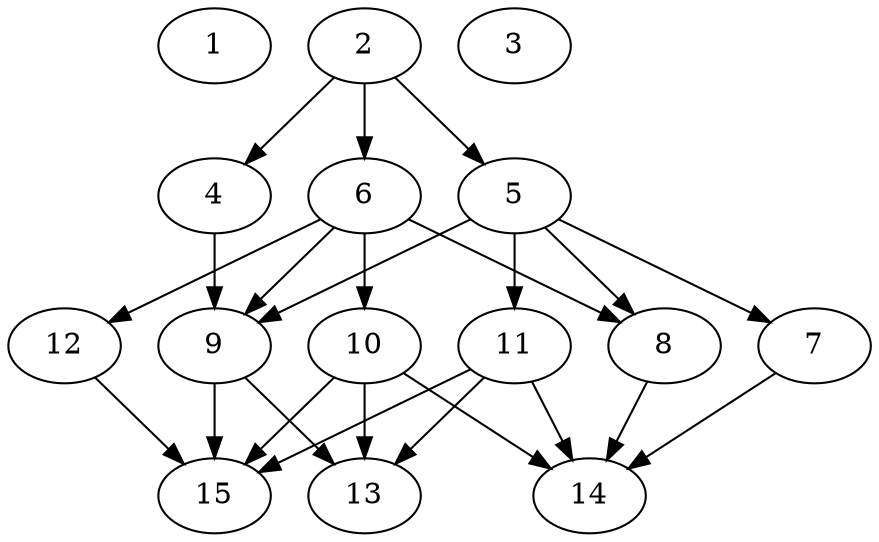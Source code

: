 // DAG automatically generated by daggen at Tue Aug  6 16:26:17 2019
// ./daggen --dot -n 15 --ccr 0.3 --fat 0.6 --regular 0.5 --density 0.7 --mindata 5242880 --maxdata 52428800 
digraph G {
  1 [size="54094507", alpha="0.13", expect_size="16228352"] 
  2 [size="142882133", alpha="0.18", expect_size="42864640"] 
  2 -> 4 [size ="42864640"]
  2 -> 5 [size ="42864640"]
  2 -> 6 [size ="42864640"]
  3 [size="157948587", alpha="0.11", expect_size="47384576"] 
  4 [size="152630613", alpha="0.14", expect_size="45789184"] 
  4 -> 9 [size ="45789184"]
  5 [size="151889920", alpha="0.14", expect_size="45566976"] 
  5 -> 7 [size ="45566976"]
  5 -> 8 [size ="45566976"]
  5 -> 9 [size ="45566976"]
  5 -> 11 [size ="45566976"]
  6 [size="45028693", alpha="0.10", expect_size="13508608"] 
  6 -> 8 [size ="13508608"]
  6 -> 9 [size ="13508608"]
  6 -> 10 [size ="13508608"]
  6 -> 12 [size ="13508608"]
  7 [size="130949120", alpha="0.09", expect_size="39284736"] 
  7 -> 14 [size ="39284736"]
  8 [size="75622400", alpha="0.08", expect_size="22686720"] 
  8 -> 14 [size ="22686720"]
  9 [size="125979307", alpha="0.13", expect_size="37793792"] 
  9 -> 13 [size ="37793792"]
  9 -> 15 [size ="37793792"]
  10 [size="152504320", alpha="0.10", expect_size="45751296"] 
  10 -> 13 [size ="45751296"]
  10 -> 14 [size ="45751296"]
  10 -> 15 [size ="45751296"]
  11 [size="86357333", alpha="0.01", expect_size="25907200"] 
  11 -> 13 [size ="25907200"]
  11 -> 14 [size ="25907200"]
  11 -> 15 [size ="25907200"]
  12 [size="27767467", alpha="0.00", expect_size="8330240"] 
  12 -> 15 [size ="8330240"]
  13 [size="168775680", alpha="0.18", expect_size="50632704"] 
  14 [size="98996907", alpha="0.19", expect_size="29699072"] 
  15 [size="48141653", alpha="0.02", expect_size="14442496"] 
}
